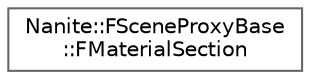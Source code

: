 digraph "Graphical Class Hierarchy"
{
 // INTERACTIVE_SVG=YES
 // LATEX_PDF_SIZE
  bgcolor="transparent";
  edge [fontname=Helvetica,fontsize=10,labelfontname=Helvetica,labelfontsize=10];
  node [fontname=Helvetica,fontsize=10,shape=box,height=0.2,width=0.4];
  rankdir="LR";
  Node0 [id="Node000000",label="Nanite::FSceneProxyBase\l::FMaterialSection",height=0.2,width=0.4,color="grey40", fillcolor="white", style="filled",URL="$d0/df5/structNanite_1_1FSceneProxyBase_1_1FMaterialSection.html",tooltip=" "];
}
